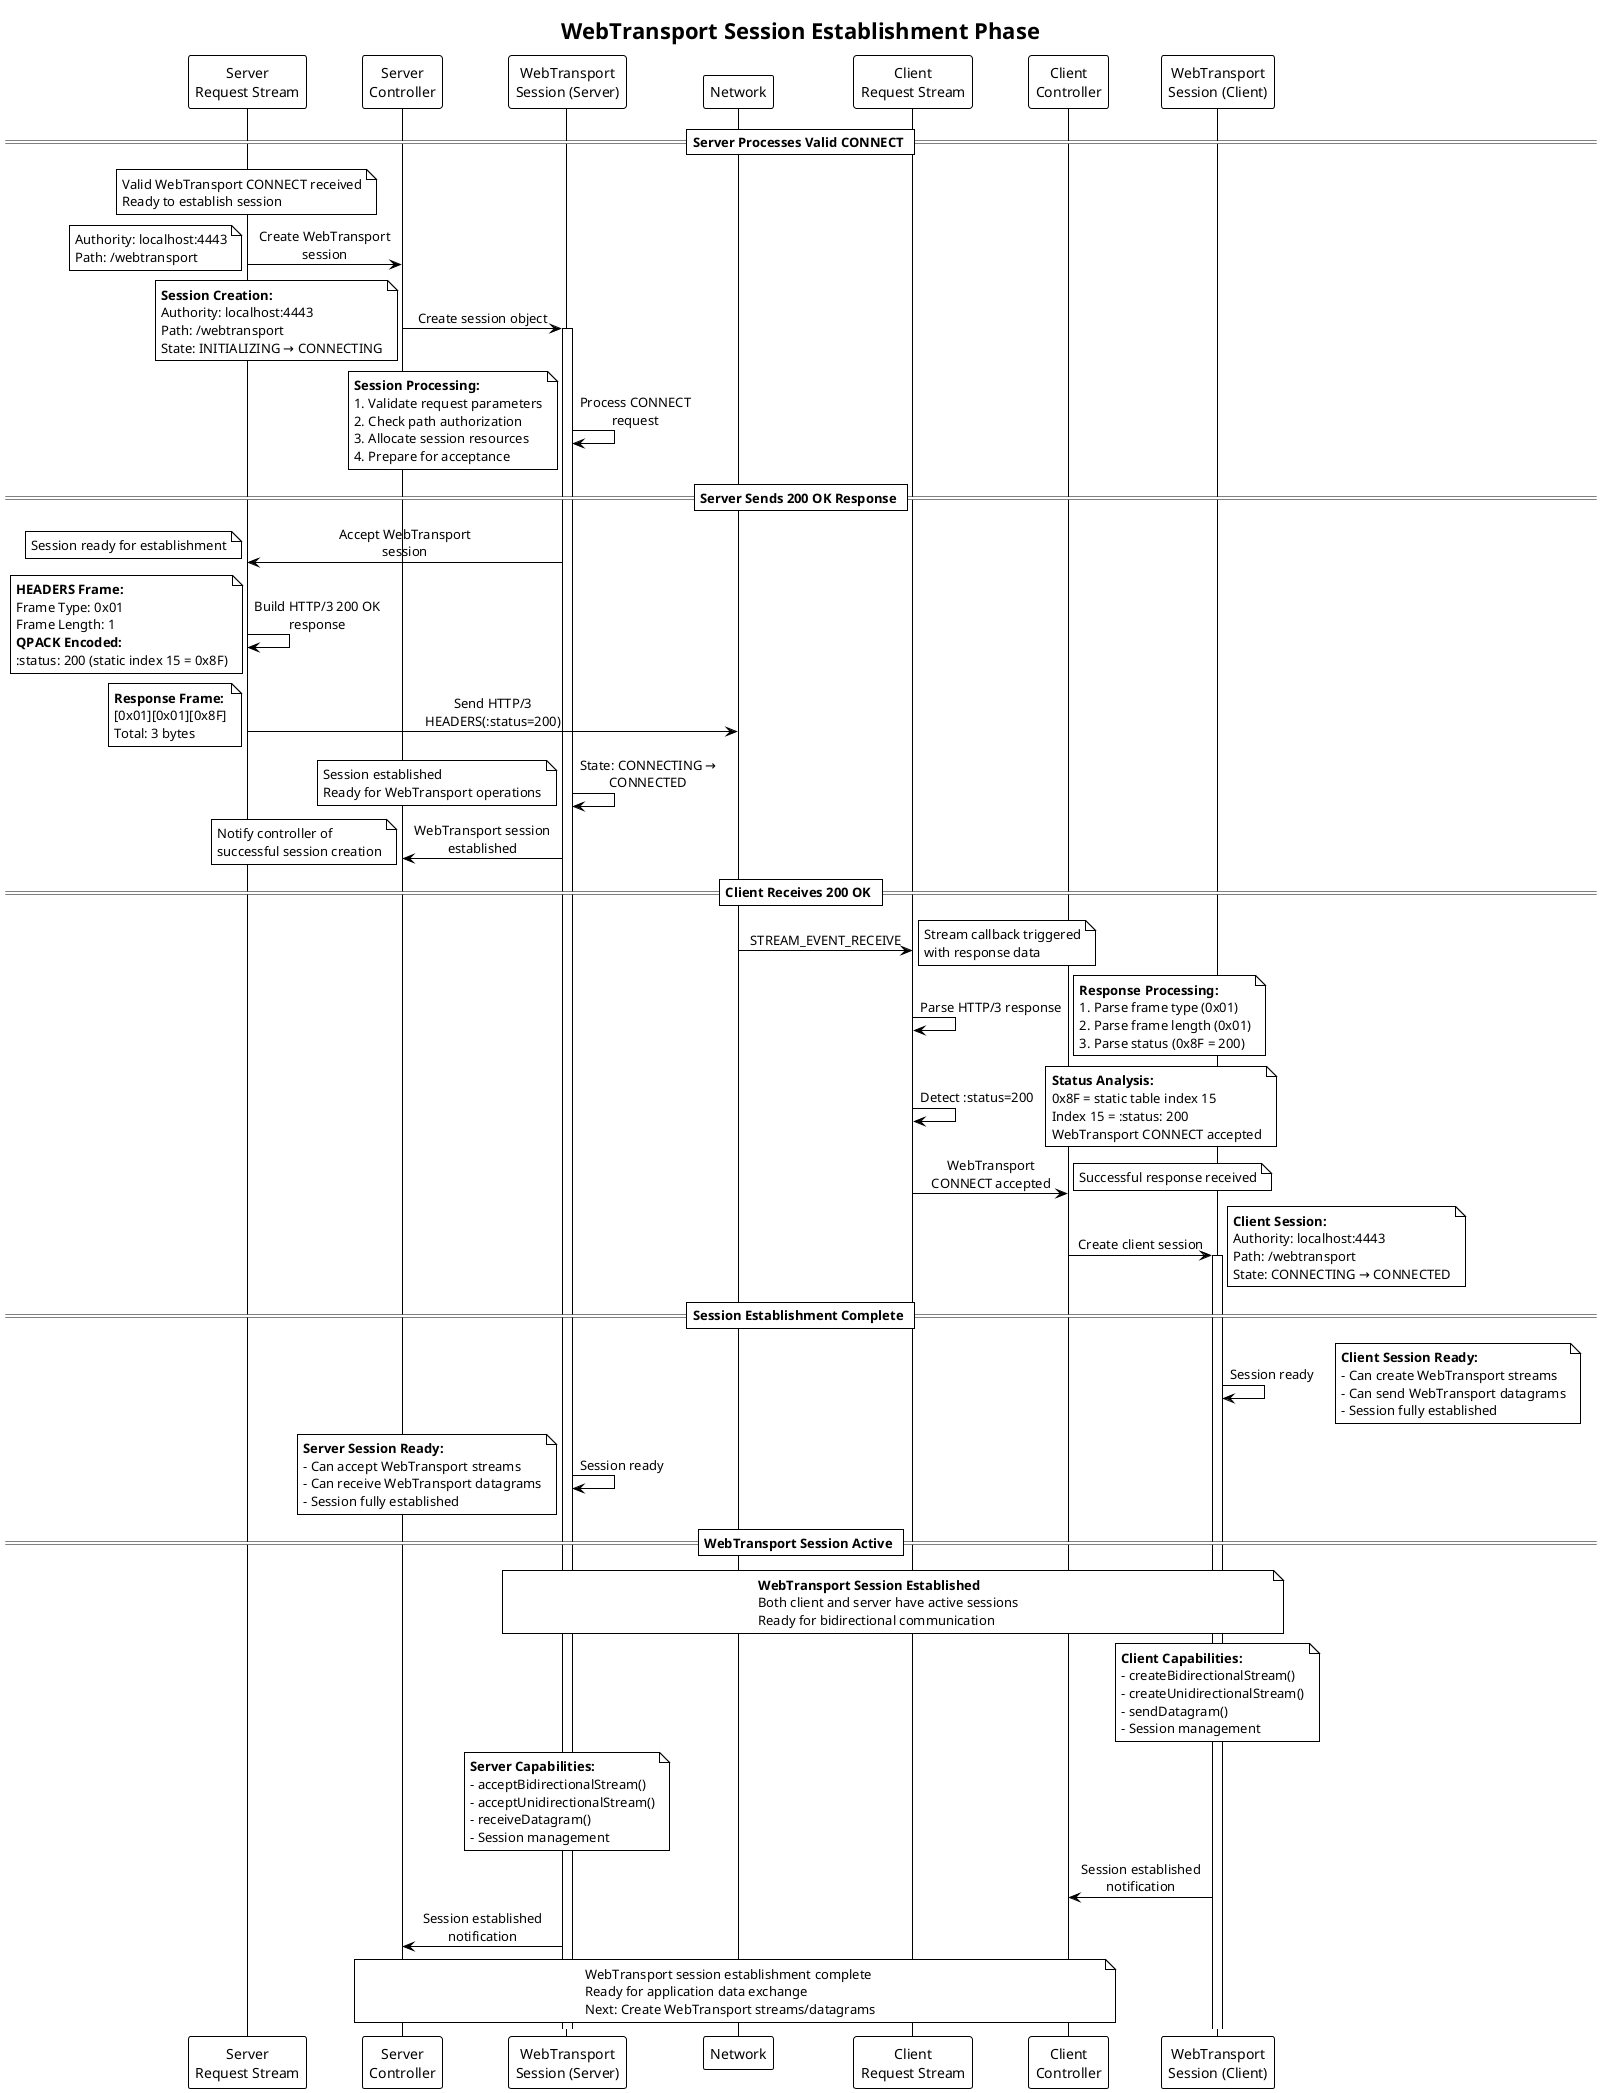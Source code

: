 ﻿@startuml 

!theme plain
skinparam sequenceMessageAlign center
skinparam maxMessageSize 150

title WebTransport Session Establishment Phase

participant "Server\nRequest Stream" as ServerReqStream
participant "Server\nController" as ServerCtrl
participant "WebTransport\nSession (Server)" as ServerSession
participant "Network" as Net
participant "Client\nRequest Stream" as ClientReqStream
participant "Client\nController" as ClientCtrl
participant "WebTransport\nSession (Client)" as ClientSession

== Server Processes Valid CONNECT ==

note over ServerReqStream : Valid WebTransport CONNECT received\nReady to establish session

ServerReqStream -> ServerCtrl : Create WebTransport session
note left : Authority: localhost:4443\nPath: /webtransport

ServerCtrl -> ServerSession : Create session object
activate ServerSession
note left : **Session Creation:**\nAuthority: localhost:4443\nPath: /webtransport\nState: INITIALIZING → CONNECTING

ServerSession -> ServerSession : Process CONNECT request
note left : **Session Processing:**\n1. Validate request parameters\n2. Check path authorization\n3. Allocate session resources\n4. Prepare for acceptance

== Server Sends 200 OK Response ==

ServerSession -> ServerReqStream : Accept WebTransport session
note left : Session ready for establishment

ServerReqStream -> ServerReqStream : Build HTTP/3 200 OK response
note left : **HEADERS Frame:**\nFrame Type: 0x01\nFrame Length: 1\n**QPACK Encoded:**\n:status: 200 (static index 15 = 0x8F)

ServerReqStream -> Net : Send HTTP/3 HEADERS(:status=200)
note left : **Response Frame:**\n[0x01][0x01][0x8F]\nTotal: 3 bytes

ServerSession -> ServerSession : State: CONNECTING → CONNECTED
note left : Session established\nReady for WebTransport operations

ServerSession -> ServerCtrl : WebTransport session established
note left : Notify controller of\nsuccessful session creation

== Client Receives 200 OK ==

Net -> ClientReqStream : STREAM_EVENT_RECEIVE
note right : Stream callback triggered\nwith response data

ClientReqStream -> ClientReqStream : Parse HTTP/3 response
note right : **Response Processing:**\n1. Parse frame type (0x01)\n2. Parse frame length (0x01)\n3. Parse status (0x8F = 200)

ClientReqStream -> ClientReqStream : Detect :status=200
note right : **Status Analysis:**\n0x8F = static table index 15\nIndex 15 = :status: 200\nWebTransport CONNECT accepted

ClientReqStream -> ClientCtrl : WebTransport CONNECT accepted
note right : Successful response received

ClientCtrl -> ClientSession : Create client session
activate ClientSession
note right : **Client Session:**\nAuthority: localhost:4443\nPath: /webtransport\nState: CONNECTING → CONNECTED

== Session Establishment Complete ==

ClientSession -> ClientSession : Session ready
note right : **Client Session Ready:**\n- Can create WebTransport streams\n- Can send WebTransport datagrams\n- Session fully established

ServerSession -> ServerSession : Session ready
note left : **Server Session Ready:**\n- Can accept WebTransport streams\n- Can receive WebTransport datagrams\n- Session fully established

== WebTransport Session Active ==

note over ClientSession, ServerSession : **WebTransport Session Established**\nBoth client and server have active sessions\nReady for bidirectional communication

note over ClientSession : **Client Capabilities:**\n- createBidirectionalStream()\n- createUnidirectionalStream()\n- sendDatagram()\n- Session management

note over ServerSession : **Server Capabilities:**\n- acceptBidirectionalStream()\n- acceptUnidirectionalStream()\n- receiveDatagram()\n- Session management

ClientSession -> ClientCtrl : Session established notification
ServerSession -> ServerCtrl : Session established notification

note over ClientCtrl, ServerCtrl : WebTransport session establishment complete\nReady for application data exchange\nNext: Create WebTransport streams/datagrams

@enduml
